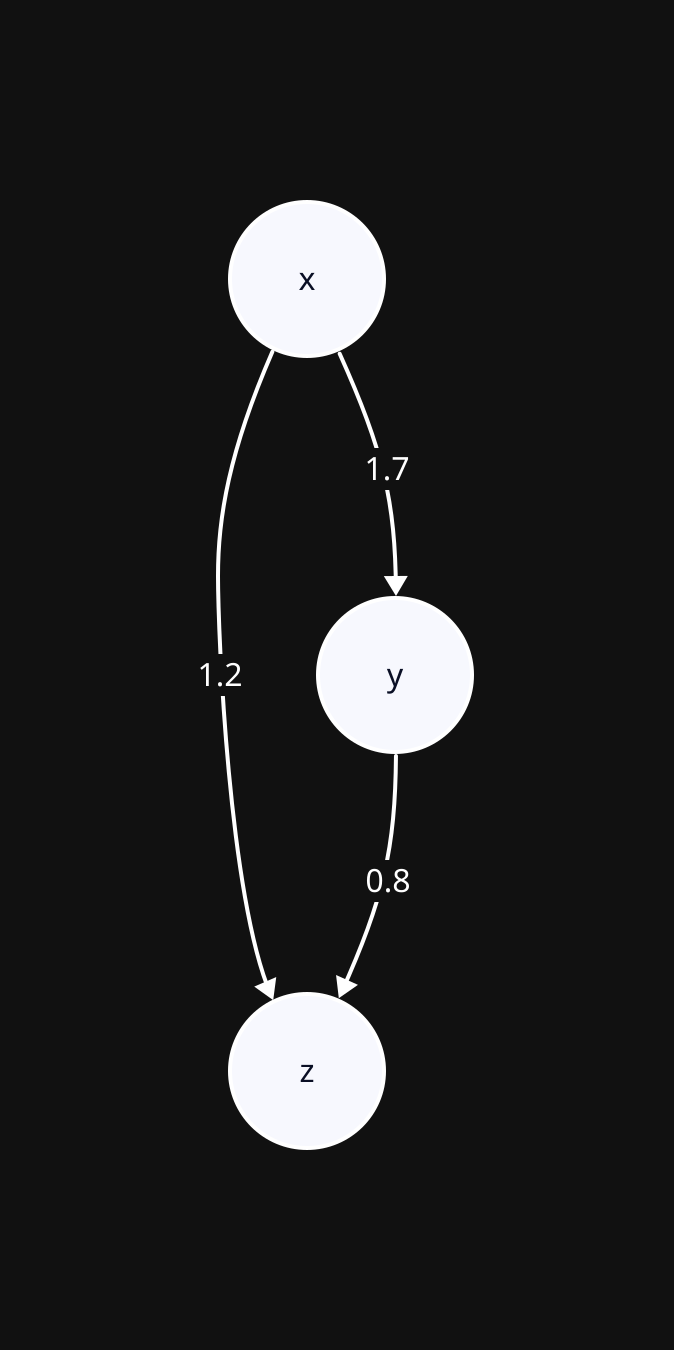vars: {
    d2-config: {
      theme-overrides: {
        B1: "#FFFFFF"
        N2: "#FFFFFF"
      }
    }
  }
  
  style: {
    fill: "#111111"
    stroke: "#FFFFFF"
  }
  x: {
    shape: circle
    style: {
      stroke: "#FFFFFF"
    }
  }
  y: {
    shape: circle
    style: {
      stroke: "#FFFFFF"
    }
  }
  z: {
    shape: circle
    style: {
      stroke: "#FFFFFF"
    }
  }
  
  x -> y: 1.7
  x -> z: 1.2
  y -> z: 0.8
  
